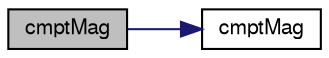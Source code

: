 digraph "cmptMag"
{
  bgcolor="transparent";
  edge [fontname="FreeSans",fontsize="10",labelfontname="FreeSans",labelfontsize="10"];
  node [fontname="FreeSans",fontsize="10",shape=record];
  rankdir="LR";
  Node67114 [label="cmptMag",height=0.2,width=0.4,color="black", fillcolor="grey75", style="filled", fontcolor="black"];
  Node67114 -> Node67115 [color="midnightblue",fontsize="10",style="solid",fontname="FreeSans"];
  Node67115 [label="cmptMag",height=0.2,width=0.4,color="black",URL="$a21124.html#acf2383c8a0a1d5fef3eb5255b950229d"];
}
